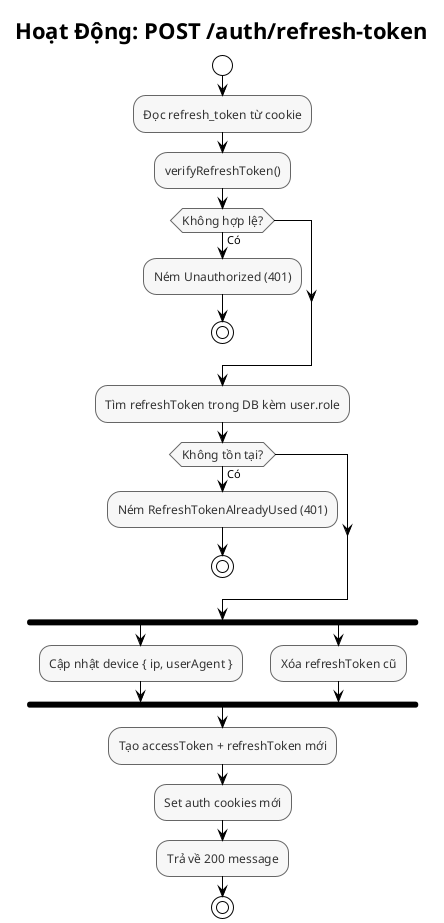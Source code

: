 @startuml Auth - Refresh Token Activity
!theme plain
skinparam backgroundColor #FFFFFF
skinparam activityFontSize 12
skinparam activityFontColor #333333
skinparam activityBorderColor #666666
skinparam activityBackgroundColor #F7F7F7

title Hoạt Động: POST /auth/refresh-token

start
:Đọc refresh_token từ cookie;
:verifyRefreshToken();
if (Không hợp lệ?) then (Có)
  :Ném Unauthorized (401);
  stop
endif
:Tìm refreshToken trong DB kèm user.role;
if (Không tồn tại?) then (Có)
  :Ném RefreshTokenAlreadyUsed (401);
  stop
endif
fork
  :Cập nhật device { ip, userAgent };
fork again
  :Xóa refreshToken cũ;
end fork
:Tạo accessToken + refreshToken mới;
:Set auth cookies mới;
:Trả về 200 message;
stop

@enduml


